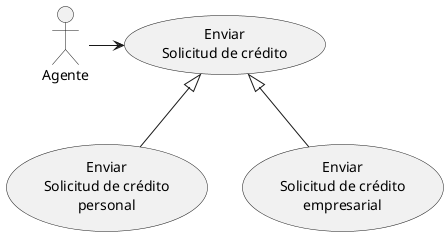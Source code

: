 @startuml

actor "Agente" as a

usecase "Enviar\nSolicitud de crédito" as UC1
usecase "Enviar\nSolicitud de crédito\npersonal" as UC2
usecase "Enviar\nSolicitud de crédito\nempresarial" as UC3

a -right-> UC1
UC1 <|-- UC2
UC1 <|-- UC3

@enduml